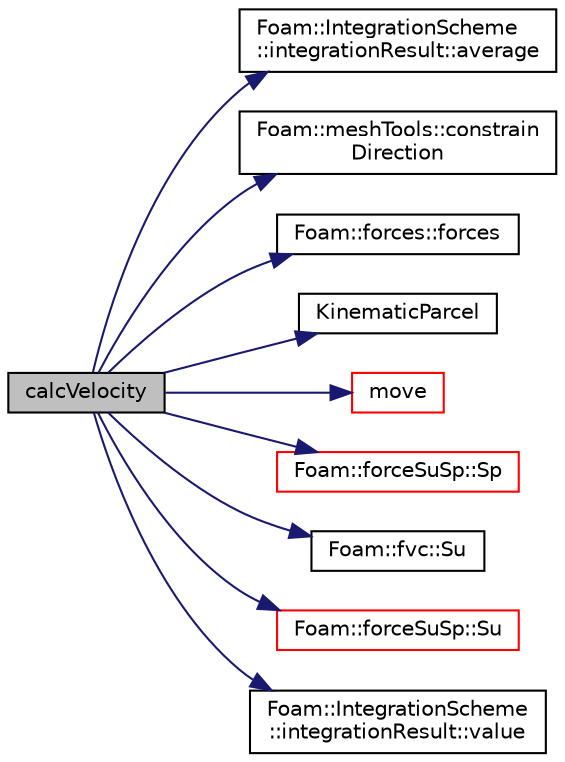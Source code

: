 digraph "calcVelocity"
{
  bgcolor="transparent";
  edge [fontname="Helvetica",fontsize="10",labelfontname="Helvetica",labelfontsize="10"];
  node [fontname="Helvetica",fontsize="10",shape=record];
  rankdir="LR";
  Node1 [label="calcVelocity",height=0.2,width=0.4,color="black", fillcolor="grey75", style="filled", fontcolor="black"];
  Node1 -> Node2 [color="midnightblue",fontsize="10",style="solid",fontname="Helvetica"];
  Node2 [label="Foam::IntegrationScheme\l::integrationResult::average",height=0.2,width=0.4,color="black",URL="$a01135.html#acdbc01c0179b0ded8e9fe4d5b5279bff",tooltip="Return const access to the average. "];
  Node1 -> Node3 [color="midnightblue",fontsize="10",style="solid",fontname="Helvetica"];
  Node3 [label="Foam::meshTools::constrain\lDirection",height=0.2,width=0.4,color="black",URL="$a10789.html#a05919d3e656fa4d04e9c3918d5b01b24",tooltip="Set the constrained components of directions/velocity to zero. "];
  Node1 -> Node4 [color="midnightblue",fontsize="10",style="solid",fontname="Helvetica"];
  Node4 [label="Foam::forces::forces",height=0.2,width=0.4,color="black",URL="$a00854.html#ad0adf28726fa5c987a2b4e30067f5e69",tooltip="Disallow default bitwise copy construct. "];
  Node1 -> Node5 [color="midnightblue",fontsize="10",style="solid",fontname="Helvetica"];
  Node5 [label="KinematicParcel",height=0.2,width=0.4,color="black",URL="$a01233.html#a8b2b08f3d85a3961622f4a46f1918d60",tooltip="Construct from owner, position, and cloud owner. "];
  Node1 -> Node6 [color="midnightblue",fontsize="10",style="solid",fontname="Helvetica"];
  Node6 [label="move",height=0.2,width=0.4,color="red",URL="$a01233.html#a11bc6dce932dcca261959dab510eca54",tooltip="Move the parcel. "];
  Node1 -> Node7 [color="midnightblue",fontsize="10",style="solid",fontname="Helvetica"];
  Node7 [label="Foam::forceSuSp::Sp",height=0.2,width=0.4,color="red",URL="$a00855.html#acfcc3fd27c35d541f661e17aec7592a1",tooltip="Return const access to the implicit coefficient [kg/s]. "];
  Node1 -> Node8 [color="midnightblue",fontsize="10",style="solid",fontname="Helvetica"];
  Node8 [label="Foam::fvc::Su",height=0.2,width=0.4,color="black",URL="$a10768.html#ac92e296062b7b025a96b82351c1d9b89"];
  Node1 -> Node9 [color="midnightblue",fontsize="10",style="solid",fontname="Helvetica"];
  Node9 [label="Foam::forceSuSp::Su",height=0.2,width=0.4,color="red",URL="$a00855.html#aae4f608b4e0e95175a5b210d2a28a71a",tooltip="Return const access to the explicit contribution [kg.m/s2]. "];
  Node1 -> Node10 [color="midnightblue",fontsize="10",style="solid",fontname="Helvetica"];
  Node10 [label="Foam::IntegrationScheme\l::integrationResult::value",height=0.2,width=0.4,color="black",URL="$a01135.html#a3255c0dcbce1e066536c35aad740d6ea",tooltip="Return const access to the value. "];
}

